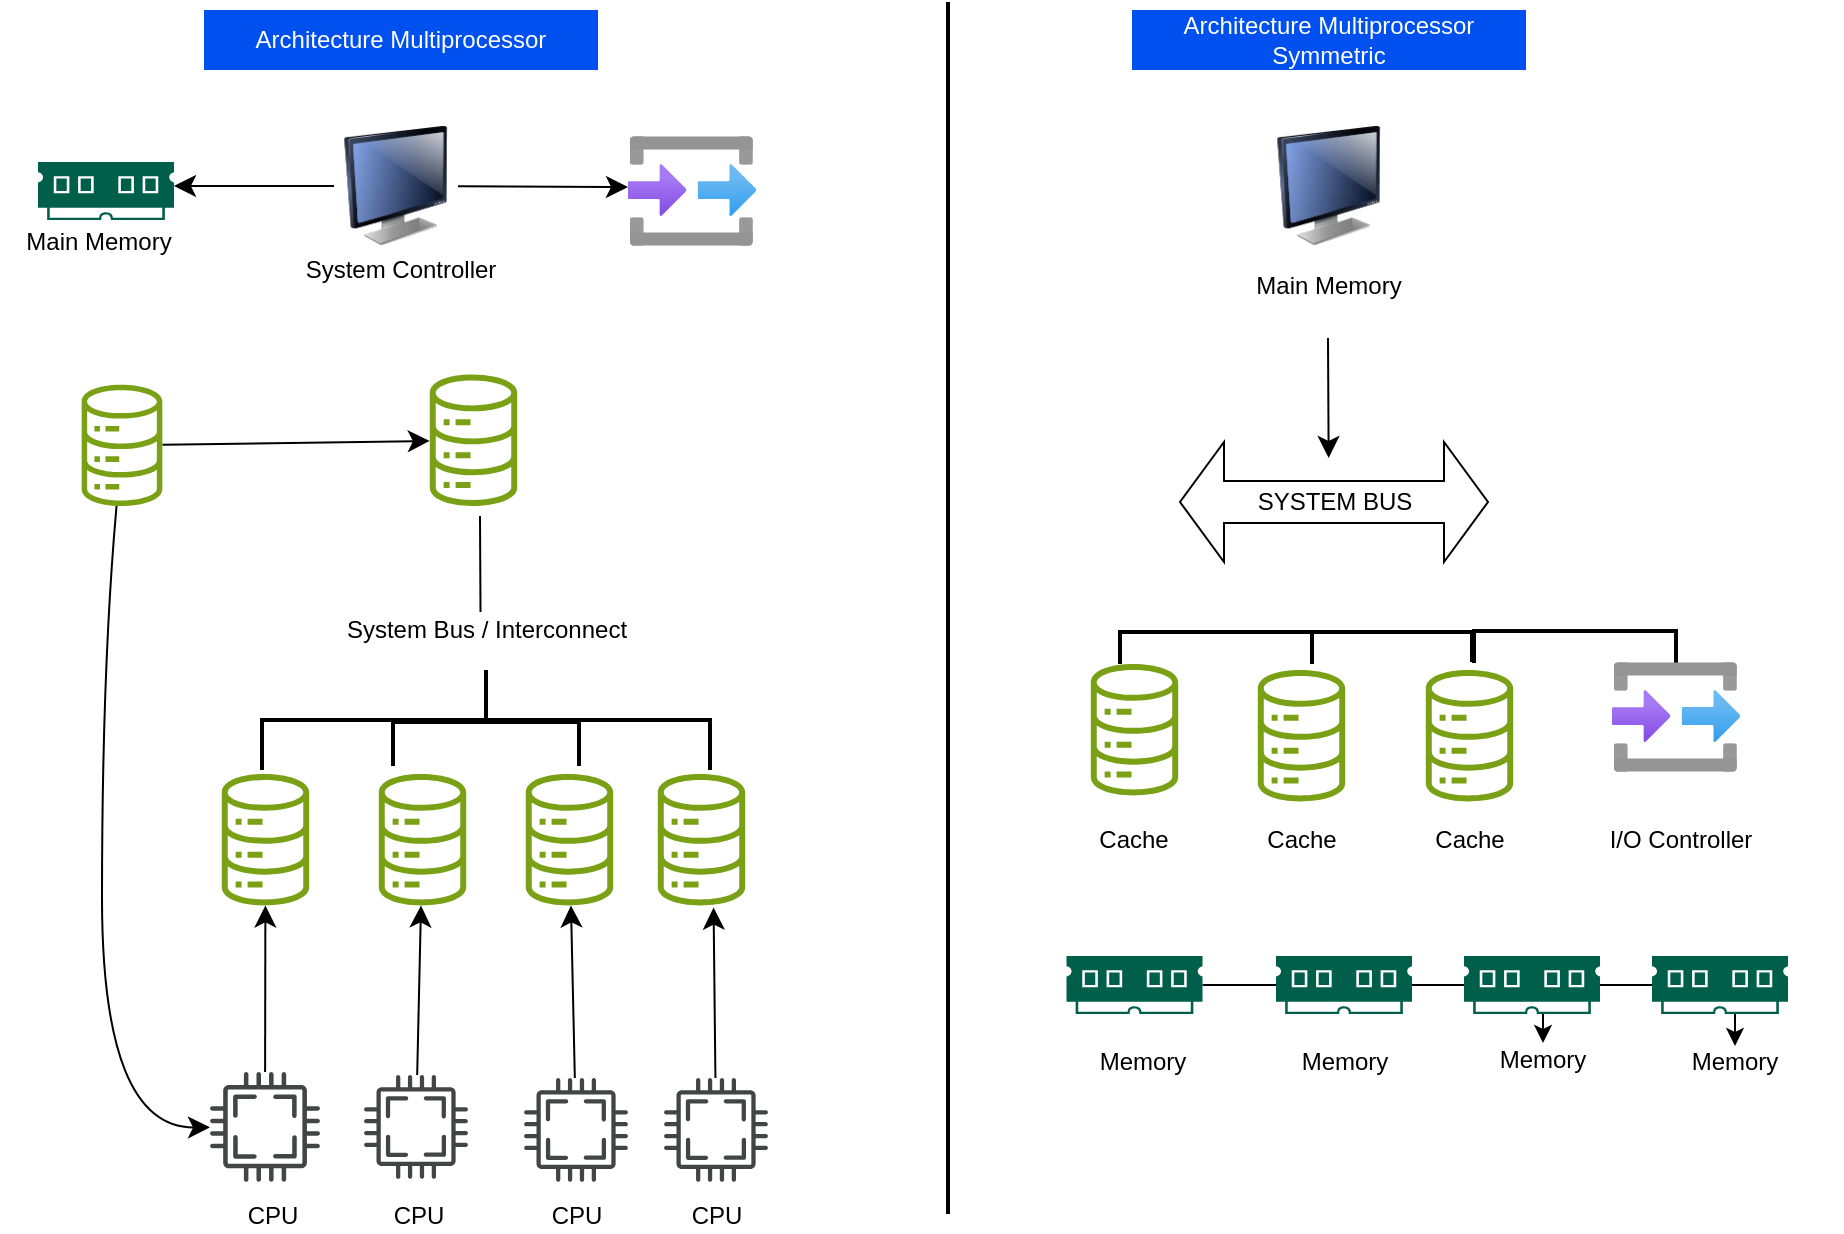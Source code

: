 <mxfile version="26.2.14">
  <diagram name="Halaman-1" id="aU_xdiGgSo6Epe1AttQ7">
    <mxGraphModel dx="1712" dy="996" grid="0" gridSize="10" guides="1" tooltips="1" connect="1" arrows="1" fold="1" page="0" pageScale="1" pageWidth="827" pageHeight="1169" math="0" shadow="0">
      <root>
        <mxCell id="0" />
        <mxCell id="1" parent="0" />
        <mxCell id="q5asn6ToluuEKilPD6a5-1" value="Architecture Multiprocessor" style="text;html=1;align=center;verticalAlign=middle;whiteSpace=wrap;rounded=0;labelBackgroundColor=none;fillColor=#0050ef;strokeColor=none;fontColor=#ffffff;" parent="1" vertex="1">
          <mxGeometry x="-1068" y="-103" width="197" height="30" as="geometry" />
        </mxCell>
        <mxCell id="q5asn6ToluuEKilPD6a5-4" value="" style="image;html=1;image=img/lib/clip_art/computers/Monitor_128x128.png" parent="1" vertex="1">
          <mxGeometry x="-1003" y="-45" width="62" height="60" as="geometry" />
        </mxCell>
        <mxCell id="q5asn6ToluuEKilPD6a5-15" value="" style="edgeStyle=none;curved=1;rounded=0;orthogonalLoop=1;jettySize=auto;html=1;fontSize=12;startSize=8;endSize=8;" parent="1" source="q5asn6ToluuEKilPD6a5-4" edge="1">
          <mxGeometry relative="1" as="geometry">
            <mxPoint x="-1003" y="-15" as="sourcePoint" />
            <mxPoint x="-1083" y="-15" as="targetPoint" />
          </mxGeometry>
        </mxCell>
        <mxCell id="q5asn6ToluuEKilPD6a5-17" value="Main Memory" style="text;html=1;align=center;verticalAlign=middle;whiteSpace=wrap;rounded=0;" parent="1" vertex="1">
          <mxGeometry x="-1170" y="7" width="99" height="12" as="geometry" />
        </mxCell>
        <mxCell id="q5asn6ToluuEKilPD6a5-18" value="System Controller" style="text;html=1;align=center;verticalAlign=middle;whiteSpace=wrap;rounded=0;" parent="1" vertex="1">
          <mxGeometry x="-1023" y="19" width="107" height="16" as="geometry" />
        </mxCell>
        <mxCell id="q5asn6ToluuEKilPD6a5-20" value="" style="edgeStyle=none;curved=1;rounded=0;orthogonalLoop=1;jettySize=auto;html=1;fontSize=12;startSize=8;endSize=8;" parent="1" source="q5asn6ToluuEKilPD6a5-4" edge="1">
          <mxGeometry relative="1" as="geometry">
            <mxPoint x="-941" y="-15" as="sourcePoint" />
            <mxPoint x="-856" y="-14.458" as="targetPoint" />
          </mxGeometry>
        </mxCell>
        <mxCell id="q5asn6ToluuEKilPD6a5-28" value="" style="edgeStyle=none;curved=1;rounded=0;orthogonalLoop=1;jettySize=auto;html=1;fontSize=12;startSize=8;endSize=8;" parent="1" source="q5asn6ToluuEKilPD6a5-21" target="q5asn6ToluuEKilPD6a5-27" edge="1">
          <mxGeometry relative="1" as="geometry" />
        </mxCell>
        <mxCell id="q5asn6ToluuEKilPD6a5-21" value="" style="sketch=0;outlineConnect=0;fontColor=#232F3E;gradientColor=none;fillColor=#7AA116;strokeColor=none;dashed=0;verticalLabelPosition=bottom;verticalAlign=top;align=center;html=1;fontSize=12;fontStyle=0;aspect=fixed;pointerEvents=1;shape=mxgraph.aws4.iot_analytics_data_store;" parent="1" vertex="1">
          <mxGeometry x="-1130" y="84.33" width="42" height="60.67" as="geometry" />
        </mxCell>
        <mxCell id="q5asn6ToluuEKilPD6a5-22" value="" style="sketch=0;pointerEvents=1;shadow=0;dashed=0;html=1;strokeColor=none;fillColor=#005F4B;labelPosition=center;verticalLabelPosition=bottom;verticalAlign=top;align=center;outlineConnect=0;shape=mxgraph.veeam2.ram;" parent="1" vertex="1">
          <mxGeometry x="-1151" y="-27" width="68" height="29" as="geometry" />
        </mxCell>
        <mxCell id="q5asn6ToluuEKilPD6a5-23" value="" style="image;aspect=fixed;html=1;points=[];align=center;fontSize=12;image=img/lib/azure2/general/Input_Output.svg;" parent="1" vertex="1">
          <mxGeometry x="-856" y="-40" width="64" height="55.0" as="geometry" />
        </mxCell>
        <mxCell id="q5asn6ToluuEKilPD6a5-27" value="" style="sketch=0;outlineConnect=0;fontColor=#232F3E;gradientColor=none;fillColor=#7AA116;strokeColor=none;dashed=0;verticalLabelPosition=bottom;verticalAlign=top;align=center;html=1;fontSize=12;fontStyle=0;aspect=fixed;pointerEvents=1;shape=mxgraph.aws4.iot_analytics_data_store;" parent="1" vertex="1">
          <mxGeometry x="-956" y="79.28" width="45.5" height="65.72" as="geometry" />
        </mxCell>
        <mxCell id="q5asn6ToluuEKilPD6a5-32" value="" style="edgeStyle=none;curved=1;rounded=0;orthogonalLoop=1;jettySize=auto;html=1;fontSize=12;startSize=8;endSize=8;" parent="1" source="q5asn6ToluuEKilPD6a5-21" target="q5asn6ToluuEKilPD6a5-29" edge="1">
          <mxGeometry relative="1" as="geometry">
            <mxPoint x="-1115" y="145" as="sourcePoint" />
            <mxPoint x="-1115" y="274" as="targetPoint" />
            <Array as="points">
              <mxPoint x="-1119" y="226" />
              <mxPoint x="-1119" y="456" />
            </Array>
          </mxGeometry>
        </mxCell>
        <mxCell id="q5asn6ToluuEKilPD6a5-29" value="" style="sketch=0;pointerEvents=1;shadow=0;dashed=0;html=1;strokeColor=none;fillColor=#434445;aspect=fixed;labelPosition=center;verticalLabelPosition=bottom;verticalAlign=top;align=center;outlineConnect=0;shape=mxgraph.vvd.cpu;" parent="1" vertex="1">
          <mxGeometry x="-1065" y="428" width="55" height="55" as="geometry" />
        </mxCell>
        <mxCell id="q5asn6ToluuEKilPD6a5-37" value="System Bus / Interconnect" style="text;html=1;align=center;verticalAlign=middle;whiteSpace=wrap;rounded=0;" parent="1" vertex="1">
          <mxGeometry x="-1018.5" y="196" width="183" height="22" as="geometry" />
        </mxCell>
        <mxCell id="q5asn6ToluuEKilPD6a5-38" value="" style="edgeStyle=none;curved=1;rounded=0;orthogonalLoop=1;jettySize=auto;html=1;fontSize=12;startSize=8;endSize=8;" parent="1" source="q5asn6ToluuEKilPD6a5-29" target="q5asn6ToluuEKilPD6a5-55" edge="1">
          <mxGeometry relative="1" as="geometry">
            <mxPoint x="-1059" y="312" as="sourcePoint" />
            <mxPoint x="-1039" y="375" as="targetPoint" />
            <Array as="points" />
          </mxGeometry>
        </mxCell>
        <mxCell id="q5asn6ToluuEKilPD6a5-44" value="" style="edgeStyle=none;curved=1;rounded=0;orthogonalLoop=1;jettySize=auto;html=1;fontSize=12;startSize=8;endSize=8;" parent="1" source="q5asn6ToluuEKilPD6a5-40" target="q5asn6ToluuEKilPD6a5-56" edge="1">
          <mxGeometry relative="1" as="geometry">
            <mxPoint x="-960" y="373" as="targetPoint" />
          </mxGeometry>
        </mxCell>
        <mxCell id="q5asn6ToluuEKilPD6a5-40" value="" style="sketch=0;pointerEvents=1;shadow=0;dashed=0;html=1;strokeColor=none;fillColor=#434445;aspect=fixed;labelPosition=center;verticalLabelPosition=bottom;verticalAlign=top;align=center;outlineConnect=0;shape=mxgraph.vvd.cpu;" parent="1" vertex="1">
          <mxGeometry x="-988" y="429.5" width="52" height="52" as="geometry" />
        </mxCell>
        <mxCell id="q5asn6ToluuEKilPD6a5-50" value="" style="edgeStyle=none;curved=1;rounded=0;orthogonalLoop=1;jettySize=auto;html=1;fontSize=12;startSize=8;endSize=8;" parent="1" source="q5asn6ToluuEKilPD6a5-41" target="q5asn6ToluuEKilPD6a5-57" edge="1">
          <mxGeometry relative="1" as="geometry">
            <mxPoint x="-882" y="370" as="targetPoint" />
          </mxGeometry>
        </mxCell>
        <mxCell id="q5asn6ToluuEKilPD6a5-41" value="" style="sketch=0;pointerEvents=1;shadow=0;dashed=0;html=1;strokeColor=none;fillColor=#434445;aspect=fixed;labelPosition=center;verticalLabelPosition=bottom;verticalAlign=top;align=center;outlineConnect=0;shape=mxgraph.vvd.cpu;" parent="1" vertex="1">
          <mxGeometry x="-908" y="431" width="52" height="52" as="geometry" />
        </mxCell>
        <mxCell id="q5asn6ToluuEKilPD6a5-54" value="" style="edgeStyle=none;curved=1;rounded=0;orthogonalLoop=1;jettySize=auto;html=1;fontSize=12;startSize=8;endSize=8;entryX=0.638;entryY=1.016;entryDx=0;entryDy=0;entryPerimeter=0;" parent="1" source="q5asn6ToluuEKilPD6a5-42" target="q5asn6ToluuEKilPD6a5-58" edge="1">
          <mxGeometry relative="1" as="geometry">
            <mxPoint x="-812" y="368" as="targetPoint" />
          </mxGeometry>
        </mxCell>
        <mxCell id="q5asn6ToluuEKilPD6a5-42" value="" style="sketch=0;pointerEvents=1;shadow=0;dashed=0;html=1;strokeColor=none;fillColor=#434445;aspect=fixed;labelPosition=center;verticalLabelPosition=bottom;verticalAlign=top;align=center;outlineConnect=0;shape=mxgraph.vvd.cpu;" parent="1" vertex="1">
          <mxGeometry x="-838" y="431" width="52" height="52" as="geometry" />
        </mxCell>
        <mxCell id="q5asn6ToluuEKilPD6a5-45" value="CPU" style="text;html=1;align=center;verticalAlign=middle;whiteSpace=wrap;rounded=0;" parent="1" vertex="1">
          <mxGeometry x="-1053.5" y="492" width="39" height="16" as="geometry" />
        </mxCell>
        <mxCell id="q5asn6ToluuEKilPD6a5-46" value="CPU" style="text;html=1;align=center;verticalAlign=middle;whiteSpace=wrap;rounded=0;" parent="1" vertex="1">
          <mxGeometry x="-980" y="492" width="39" height="16" as="geometry" />
        </mxCell>
        <mxCell id="q5asn6ToluuEKilPD6a5-47" value="CPU" style="text;html=1;align=center;verticalAlign=middle;whiteSpace=wrap;rounded=0;" parent="1" vertex="1">
          <mxGeometry x="-901.5" y="492" width="39" height="16" as="geometry" />
        </mxCell>
        <mxCell id="q5asn6ToluuEKilPD6a5-48" value="CPU" style="text;html=1;align=center;verticalAlign=middle;whiteSpace=wrap;rounded=0;" parent="1" vertex="1">
          <mxGeometry x="-831.5" y="492" width="39" height="16" as="geometry" />
        </mxCell>
        <mxCell id="q5asn6ToluuEKilPD6a5-55" value="" style="sketch=0;outlineConnect=0;fontColor=#232F3E;gradientColor=none;fillColor=#7AA116;strokeColor=none;dashed=0;verticalLabelPosition=bottom;verticalAlign=top;align=center;html=1;fontSize=12;fontStyle=0;aspect=fixed;pointerEvents=1;shape=mxgraph.aws4.iot_analytics_data_store;" parent="1" vertex="1">
          <mxGeometry x="-1060" y="279" width="45.5" height="65.72" as="geometry" />
        </mxCell>
        <mxCell id="q5asn6ToluuEKilPD6a5-56" value="" style="sketch=0;outlineConnect=0;fontColor=#232F3E;gradientColor=none;fillColor=#7AA116;strokeColor=none;dashed=0;verticalLabelPosition=bottom;verticalAlign=top;align=center;html=1;fontSize=12;fontStyle=0;aspect=fixed;pointerEvents=1;shape=mxgraph.aws4.iot_analytics_data_store;" parent="1" vertex="1">
          <mxGeometry x="-981.5" y="279" width="45.5" height="65.72" as="geometry" />
        </mxCell>
        <mxCell id="q5asn6ToluuEKilPD6a5-57" value="" style="sketch=0;outlineConnect=0;fontColor=#232F3E;gradientColor=none;fillColor=#7AA116;strokeColor=none;dashed=0;verticalLabelPosition=bottom;verticalAlign=top;align=center;html=1;fontSize=12;fontStyle=0;aspect=fixed;pointerEvents=1;shape=mxgraph.aws4.iot_analytics_data_store;" parent="1" vertex="1">
          <mxGeometry x="-908" y="279" width="45.5" height="65.72" as="geometry" />
        </mxCell>
        <mxCell id="q5asn6ToluuEKilPD6a5-58" value="" style="sketch=0;outlineConnect=0;fontColor=#232F3E;gradientColor=none;fillColor=#7AA116;strokeColor=none;dashed=0;verticalLabelPosition=bottom;verticalAlign=top;align=center;html=1;fontSize=12;fontStyle=0;aspect=fixed;pointerEvents=1;shape=mxgraph.aws4.iot_analytics_data_store;" parent="1" vertex="1">
          <mxGeometry x="-842" y="279" width="45.5" height="65.72" as="geometry" />
        </mxCell>
        <mxCell id="q5asn6ToluuEKilPD6a5-60" value="" style="strokeWidth=2;html=1;shape=mxgraph.flowchart.annotation_2;align=left;labelPosition=right;pointerEvents=1;direction=south;" parent="1" vertex="1">
          <mxGeometry x="-1039" y="227" width="224" height="50" as="geometry" />
        </mxCell>
        <mxCell id="q5asn6ToluuEKilPD6a5-61" value="" style="strokeWidth=2;html=1;shape=mxgraph.flowchart.annotation_1;align=left;pointerEvents=1;direction=south;" parent="1" vertex="1">
          <mxGeometry x="-973.5" y="253" width="93" height="22" as="geometry" />
        </mxCell>
        <mxCell id="q5asn6ToluuEKilPD6a5-62" value="" style="line;strokeWidth=2;direction=south;html=1;" parent="1" vertex="1">
          <mxGeometry x="-701" y="-107" width="10" height="606" as="geometry" />
        </mxCell>
        <mxCell id="q5asn6ToluuEKilPD6a5-63" value="Architecture Multiprocessor Symmetric" style="text;html=1;align=center;verticalAlign=middle;whiteSpace=wrap;rounded=0;labelBackgroundColor=none;fillColor=#0050ef;strokeColor=none;fontColor=#ffffff;" parent="1" vertex="1">
          <mxGeometry x="-604" y="-103" width="197" height="30" as="geometry" />
        </mxCell>
        <mxCell id="q5asn6ToluuEKilPD6a5-67" value="" style="edgeStyle=none;curved=1;rounded=0;orthogonalLoop=1;jettySize=auto;html=1;fontSize=12;startSize=8;endSize=8;" parent="1" edge="1">
          <mxGeometry relative="1" as="geometry">
            <mxPoint x="-506.003" y="61" as="sourcePoint" />
            <mxPoint x="-505.67" y="121" as="targetPoint" />
          </mxGeometry>
        </mxCell>
        <mxCell id="q5asn6ToluuEKilPD6a5-64" value="" style="image;html=1;image=img/lib/clip_art/computers/Monitor_128x128.png" parent="1" vertex="1">
          <mxGeometry x="-536.5" y="-45" width="62" height="60" as="geometry" />
        </mxCell>
        <mxCell id="q5asn6ToluuEKilPD6a5-68" value="Main Memory" style="text;html=1;align=center;verticalAlign=middle;whiteSpace=wrap;rounded=0;" parent="1" vertex="1">
          <mxGeometry x="-559" y="27" width="107" height="16" as="geometry" />
        </mxCell>
        <mxCell id="q5asn6ToluuEKilPD6a5-69" value="SYSTEM BUS" style="html=1;shadow=0;dashed=0;align=center;verticalAlign=middle;shape=mxgraph.arrows2.twoWayArrow;dy=0.65;dx=22;" parent="1" vertex="1">
          <mxGeometry x="-580" y="113" width="154" height="60" as="geometry" />
        </mxCell>
        <mxCell id="q5asn6ToluuEKilPD6a5-70" value="" style="sketch=0;outlineConnect=0;fontColor=#232F3E;gradientColor=none;fillColor=#7AA116;strokeColor=none;dashed=0;verticalLabelPosition=bottom;verticalAlign=top;align=center;html=1;fontSize=12;fontStyle=0;aspect=fixed;pointerEvents=1;shape=mxgraph.aws4.iot_analytics_data_store;" parent="1" vertex="1">
          <mxGeometry x="-625.5" y="224" width="45.5" height="65.72" as="geometry" />
        </mxCell>
        <mxCell id="q5asn6ToluuEKilPD6a5-71" value="" style="sketch=0;outlineConnect=0;fontColor=#232F3E;gradientColor=none;fillColor=#7AA116;strokeColor=none;dashed=0;verticalLabelPosition=bottom;verticalAlign=top;align=center;html=1;fontSize=12;fontStyle=0;aspect=fixed;pointerEvents=1;shape=mxgraph.aws4.iot_analytics_data_store;" parent="1" vertex="1">
          <mxGeometry x="-542" y="227" width="45.5" height="65.72" as="geometry" />
        </mxCell>
        <mxCell id="q5asn6ToluuEKilPD6a5-72" value="" style="sketch=0;outlineConnect=0;fontColor=#232F3E;gradientColor=none;fillColor=#7AA116;strokeColor=none;dashed=0;verticalLabelPosition=bottom;verticalAlign=top;align=center;html=1;fontSize=12;fontStyle=0;aspect=fixed;pointerEvents=1;shape=mxgraph.aws4.iot_analytics_data_store;" parent="1" vertex="1">
          <mxGeometry x="-458" y="227" width="45.5" height="65.72" as="geometry" />
        </mxCell>
        <mxCell id="q5asn6ToluuEKilPD6a5-74" value="" style="strokeWidth=2;html=1;shape=mxgraph.flowchart.annotation_1;align=left;pointerEvents=1;direction=south;" parent="1" vertex="1">
          <mxGeometry x="-514" y="208" width="80" height="15" as="geometry" />
        </mxCell>
        <mxCell id="q5asn6ToluuEKilPD6a5-75" value="" style="strokeWidth=2;html=1;shape=mxgraph.flowchart.annotation_1;align=left;pointerEvents=1;direction=south;" parent="1" vertex="1">
          <mxGeometry x="-610" y="208" width="96" height="16" as="geometry" />
        </mxCell>
        <mxCell id="q5asn6ToluuEKilPD6a5-76" value="" style="strokeWidth=2;html=1;shape=mxgraph.flowchart.annotation_1;align=left;pointerEvents=1;direction=south;" parent="1" vertex="1">
          <mxGeometry x="-433" y="207.5" width="101" height="16" as="geometry" />
        </mxCell>
        <mxCell id="XW188wM8u1SiaxXxBo0w-2" value="" style="edgeStyle=orthogonalEdgeStyle;rounded=0;orthogonalLoop=1;jettySize=auto;html=1;" edge="1" parent="1" source="q5asn6ToluuEKilPD6a5-78" target="q5asn6ToluuEKilPD6a5-84">
          <mxGeometry relative="1" as="geometry" />
        </mxCell>
        <mxCell id="q5asn6ToluuEKilPD6a5-78" value="" style="sketch=0;pointerEvents=1;shadow=0;dashed=0;html=1;strokeColor=none;fillColor=#005F4B;labelPosition=center;verticalLabelPosition=bottom;verticalAlign=top;align=center;outlineConnect=0;shape=mxgraph.veeam2.ram;" parent="1" vertex="1">
          <mxGeometry x="-636.75" y="370" width="68" height="29" as="geometry" />
        </mxCell>
        <mxCell id="q5asn6ToluuEKilPD6a5-79" value="" style="sketch=0;pointerEvents=1;shadow=0;dashed=0;html=1;strokeColor=none;fillColor=#005F4B;labelPosition=center;verticalLabelPosition=bottom;verticalAlign=top;align=center;outlineConnect=0;shape=mxgraph.veeam2.ram;" parent="1" vertex="1">
          <mxGeometry x="-532" y="370" width="68" height="29" as="geometry" />
        </mxCell>
        <mxCell id="XW188wM8u1SiaxXxBo0w-3" value="" style="edgeStyle=orthogonalEdgeStyle;rounded=0;orthogonalLoop=1;jettySize=auto;html=1;" edge="1" parent="1" source="q5asn6ToluuEKilPD6a5-80" target="q5asn6ToluuEKilPD6a5-85">
          <mxGeometry relative="1" as="geometry" />
        </mxCell>
        <mxCell id="q5asn6ToluuEKilPD6a5-80" value="" style="sketch=0;pointerEvents=1;shadow=0;dashed=0;html=1;strokeColor=none;fillColor=#005F4B;labelPosition=center;verticalLabelPosition=bottom;verticalAlign=top;align=center;outlineConnect=0;shape=mxgraph.veeam2.ram;" parent="1" vertex="1">
          <mxGeometry x="-438" y="370" width="68" height="29" as="geometry" />
        </mxCell>
        <mxCell id="q5asn6ToluuEKilPD6a5-81" value="" style="sketch=0;pointerEvents=1;shadow=0;dashed=0;html=1;strokeColor=none;fillColor=#005F4B;labelPosition=center;verticalLabelPosition=bottom;verticalAlign=top;align=center;outlineConnect=0;shape=mxgraph.veeam2.ram;" parent="1" vertex="1">
          <mxGeometry x="-344" y="370" width="68" height="29" as="geometry" />
        </mxCell>
        <mxCell id="q5asn6ToluuEKilPD6a5-82" value="Memory" style="text;html=1;align=center;verticalAlign=middle;whiteSpace=wrap;rounded=0;" parent="1" vertex="1">
          <mxGeometry x="-652" y="415" width="107" height="16" as="geometry" />
        </mxCell>
        <mxCell id="q5asn6ToluuEKilPD6a5-83" value="Memory" style="text;html=1;align=center;verticalAlign=middle;whiteSpace=wrap;rounded=0;" parent="1" vertex="1">
          <mxGeometry x="-551.5" y="415" width="107" height="16" as="geometry" />
        </mxCell>
        <mxCell id="q5asn6ToluuEKilPD6a5-84" value="Memory" style="text;html=1;align=center;verticalAlign=middle;whiteSpace=wrap;rounded=0;" parent="1" vertex="1">
          <mxGeometry x="-452" y="413.5" width="107" height="16" as="geometry" />
        </mxCell>
        <mxCell id="q5asn6ToluuEKilPD6a5-85" value="Memory" style="text;html=1;align=center;verticalAlign=middle;whiteSpace=wrap;rounded=0;" parent="1" vertex="1">
          <mxGeometry x="-356" y="415" width="107" height="16" as="geometry" />
        </mxCell>
        <mxCell id="q5asn6ToluuEKilPD6a5-86" value="" style="image;aspect=fixed;html=1;points=[];align=center;fontSize=12;image=img/lib/azure2/general/Input_Output.svg;" parent="1" vertex="1">
          <mxGeometry x="-364" y="223" width="64" height="55.0" as="geometry" />
        </mxCell>
        <mxCell id="XW188wM8u1SiaxXxBo0w-1" value="" style="endArrow=none;html=1;rounded=0;" edge="1" parent="1">
          <mxGeometry width="50" height="50" relative="1" as="geometry">
            <mxPoint x="-929.75" y="198" as="sourcePoint" />
            <mxPoint x="-930" y="150" as="targetPoint" />
          </mxGeometry>
        </mxCell>
        <mxCell id="XW188wM8u1SiaxXxBo0w-4" value="I/O Controller" style="text;html=1;align=center;verticalAlign=middle;whiteSpace=wrap;rounded=0;" vertex="1" parent="1">
          <mxGeometry x="-383" y="296.86" width="107" height="30" as="geometry" />
        </mxCell>
        <mxCell id="XW188wM8u1SiaxXxBo0w-5" value="Cache" style="text;html=1;align=center;verticalAlign=middle;whiteSpace=wrap;rounded=0;" vertex="1" parent="1">
          <mxGeometry x="-638.75" y="296.86" width="72" height="30" as="geometry" />
        </mxCell>
        <mxCell id="XW188wM8u1SiaxXxBo0w-6" value="Cache" style="text;html=1;align=center;verticalAlign=middle;whiteSpace=wrap;rounded=0;" vertex="1" parent="1">
          <mxGeometry x="-471.25" y="296.86" width="72" height="30" as="geometry" />
        </mxCell>
        <mxCell id="XW188wM8u1SiaxXxBo0w-7" value="Cache" style="text;html=1;align=center;verticalAlign=middle;whiteSpace=wrap;rounded=0;" vertex="1" parent="1">
          <mxGeometry x="-555.25" y="296.86" width="72" height="30" as="geometry" />
        </mxCell>
      </root>
    </mxGraphModel>
  </diagram>
</mxfile>
